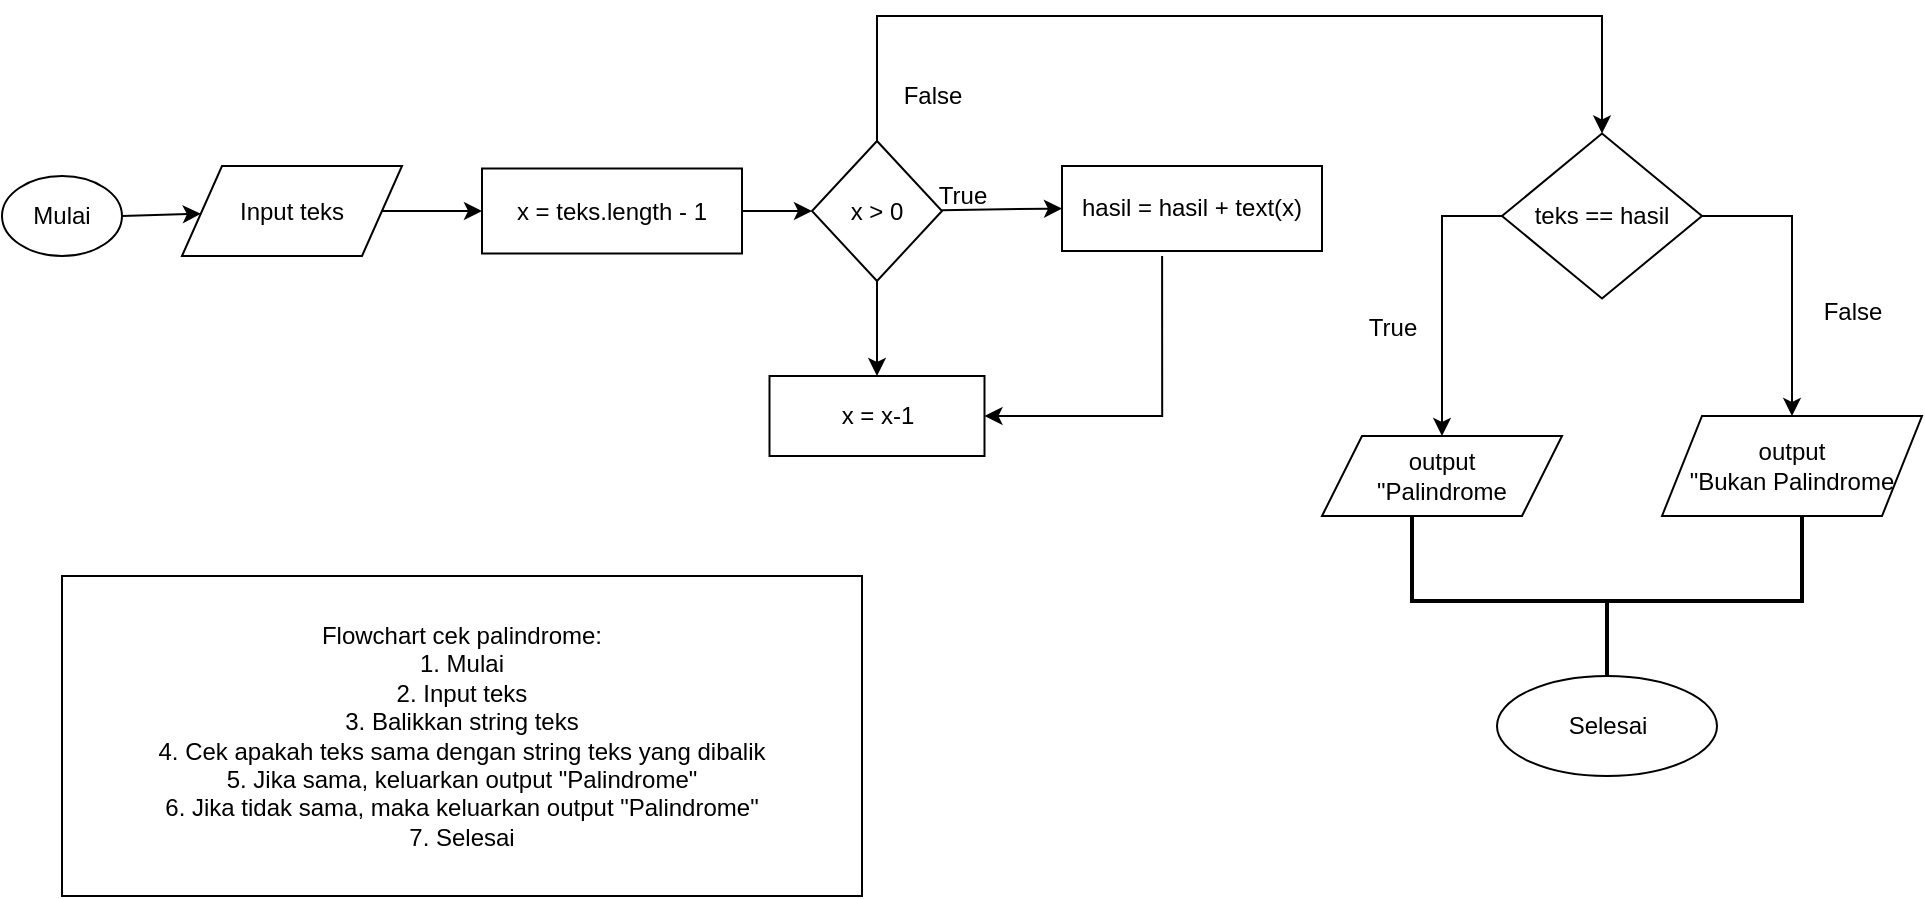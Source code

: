 <mxfile version="20.5.2" type="google"><diagram id="BJcmntMMAI7gCrj_T8O6" name="Page-1"><mxGraphModel grid="1" page="1" gridSize="10" guides="1" tooltips="1" connect="1" arrows="1" fold="1" pageScale="1" pageWidth="850" pageHeight="1100" math="0" shadow="0"><root><mxCell id="0"/><mxCell id="1" parent="0"/><mxCell id="dr3AsmaROmIjpuWVvsIR-1" value="Mulai" style="ellipse;whiteSpace=wrap;html=1;" vertex="1" parent="1"><mxGeometry x="20" y="190" width="60" height="40" as="geometry"/></mxCell><mxCell id="dr3AsmaROmIjpuWVvsIR-2" value="Input teks" style="shape=parallelogram;perimeter=parallelogramPerimeter;whiteSpace=wrap;html=1;fixedSize=1;" vertex="1" parent="1"><mxGeometry x="110" y="185" width="110" height="45" as="geometry"/></mxCell><mxCell id="dr3AsmaROmIjpuWVvsIR-3" value="" style="endArrow=classic;html=1;rounded=0;exitX=1;exitY=0.5;exitDx=0;exitDy=0;" edge="1" parent="1" source="dr3AsmaROmIjpuWVvsIR-1" target="dr3AsmaROmIjpuWVvsIR-2"><mxGeometry width="50" height="50" relative="1" as="geometry"><mxPoint x="380" y="390" as="sourcePoint"/><mxPoint x="430" y="340" as="targetPoint"/></mxGeometry></mxCell><mxCell id="dr3AsmaROmIjpuWVvsIR-5" value="x = teks.length - 1" style="rounded=0;whiteSpace=wrap;html=1;" vertex="1" parent="1"><mxGeometry x="260" y="186.25" width="130" height="42.5" as="geometry"/></mxCell><mxCell id="dr3AsmaROmIjpuWVvsIR-6" value="" style="endArrow=classic;html=1;rounded=0;exitX=1;exitY=0.5;exitDx=0;exitDy=0;entryX=0;entryY=0.5;entryDx=0;entryDy=0;" edge="1" parent="1" source="dr3AsmaROmIjpuWVvsIR-2" target="dr3AsmaROmIjpuWVvsIR-5"><mxGeometry width="50" height="50" relative="1" as="geometry"><mxPoint x="380" y="390" as="sourcePoint"/><mxPoint x="430" y="340" as="targetPoint"/></mxGeometry></mxCell><mxCell id="dr3AsmaROmIjpuWVvsIR-7" value="x &amp;gt; 0" style="rhombus;whiteSpace=wrap;html=1;" vertex="1" parent="1"><mxGeometry x="425" y="172.5" width="65" height="70" as="geometry"/></mxCell><mxCell id="dr3AsmaROmIjpuWVvsIR-8" value="" style="endArrow=classic;html=1;rounded=0;entryX=0;entryY=0.5;entryDx=0;entryDy=0;exitX=1;exitY=0.5;exitDx=0;exitDy=0;" edge="1" parent="1" source="dr3AsmaROmIjpuWVvsIR-5" target="dr3AsmaROmIjpuWVvsIR-7"><mxGeometry width="50" height="50" relative="1" as="geometry"><mxPoint x="380" y="390" as="sourcePoint"/><mxPoint x="430" y="340" as="targetPoint"/></mxGeometry></mxCell><mxCell id="dr3AsmaROmIjpuWVvsIR-9" value="hasil = hasil + text(x)" style="rounded=0;whiteSpace=wrap;html=1;" vertex="1" parent="1"><mxGeometry x="550" y="185" width="130" height="42.5" as="geometry"/></mxCell><mxCell id="dr3AsmaROmIjpuWVvsIR-10" value="" style="endArrow=classic;html=1;rounded=0;entryX=0;entryY=0.5;entryDx=0;entryDy=0;" edge="1" parent="1" source="dr3AsmaROmIjpuWVvsIR-7" target="dr3AsmaROmIjpuWVvsIR-9"><mxGeometry width="50" height="50" relative="1" as="geometry"><mxPoint x="380" y="390" as="sourcePoint"/><mxPoint x="430" y="340" as="targetPoint"/></mxGeometry></mxCell><mxCell id="dr3AsmaROmIjpuWVvsIR-11" value="x = x-1" style="rounded=0;whiteSpace=wrap;html=1;" vertex="1" parent="1"><mxGeometry x="403.75" y="290" width="107.5" height="40" as="geometry"/></mxCell><mxCell id="dr3AsmaROmIjpuWVvsIR-12" value="" style="endArrow=classic;html=1;rounded=0;entryX=0.5;entryY=0;entryDx=0;entryDy=0;exitX=0.5;exitY=1;exitDx=0;exitDy=0;" edge="1" parent="1" source="dr3AsmaROmIjpuWVvsIR-7" target="dr3AsmaROmIjpuWVvsIR-11"><mxGeometry width="50" height="50" relative="1" as="geometry"><mxPoint x="380" y="320" as="sourcePoint"/><mxPoint x="430" y="270" as="targetPoint"/></mxGeometry></mxCell><mxCell id="dr3AsmaROmIjpuWVvsIR-13" value="" style="edgeStyle=segmentEdgeStyle;endArrow=classic;html=1;rounded=0;exitX=0.385;exitY=1.059;exitDx=0;exitDy=0;exitPerimeter=0;entryX=1;entryY=0.5;entryDx=0;entryDy=0;" edge="1" parent="1" source="dr3AsmaROmIjpuWVvsIR-9" target="dr3AsmaROmIjpuWVvsIR-11"><mxGeometry width="50" height="50" relative="1" as="geometry"><mxPoint x="380" y="320" as="sourcePoint"/><mxPoint x="430" y="270" as="targetPoint"/><Array as="points"><mxPoint x="600" y="310"/></Array></mxGeometry></mxCell><mxCell id="dr3AsmaROmIjpuWVvsIR-14" value="teks == hasil" style="rhombus;whiteSpace=wrap;html=1;" vertex="1" parent="1"><mxGeometry x="770" y="168.75" width="100" height="82.5" as="geometry"/></mxCell><mxCell id="dr3AsmaROmIjpuWVvsIR-15" value="" style="edgeStyle=elbowEdgeStyle;elbow=vertical;endArrow=classic;html=1;rounded=0;exitX=0.5;exitY=0;exitDx=0;exitDy=0;entryX=0.5;entryY=0;entryDx=0;entryDy=0;" edge="1" parent="1" source="dr3AsmaROmIjpuWVvsIR-7" target="dr3AsmaROmIjpuWVvsIR-14"><mxGeometry width="50" height="50" relative="1" as="geometry"><mxPoint x="570" y="320" as="sourcePoint"/><mxPoint x="620" y="270" as="targetPoint"/><Array as="points"><mxPoint x="600" y="110"/></Array></mxGeometry></mxCell><mxCell id="dr3AsmaROmIjpuWVvsIR-16" value="True" style="text;html=1;align=center;verticalAlign=middle;resizable=0;points=[];autosize=1;strokeColor=none;fillColor=none;" vertex="1" parent="1"><mxGeometry x="475" y="185" width="50" height="30" as="geometry"/></mxCell><mxCell id="dr3AsmaROmIjpuWVvsIR-17" value="False" style="text;html=1;align=center;verticalAlign=middle;resizable=0;points=[];autosize=1;strokeColor=none;fillColor=none;" vertex="1" parent="1"><mxGeometry x="460" y="135" width="50" height="30" as="geometry"/></mxCell><mxCell id="dr3AsmaROmIjpuWVvsIR-18" value="output&lt;br&gt;&quot;Palindrome" style="shape=parallelogram;perimeter=parallelogramPerimeter;whiteSpace=wrap;html=1;fixedSize=1;" vertex="1" parent="1"><mxGeometry x="680" y="320" width="120" height="40" as="geometry"/></mxCell><mxCell id="dr3AsmaROmIjpuWVvsIR-19" value="" style="edgeStyle=segmentEdgeStyle;endArrow=classic;html=1;rounded=0;entryX=0.5;entryY=0;entryDx=0;entryDy=0;exitX=0;exitY=0.5;exitDx=0;exitDy=0;" edge="1" parent="1" source="dr3AsmaROmIjpuWVvsIR-14" target="dr3AsmaROmIjpuWVvsIR-18"><mxGeometry width="50" height="50" relative="1" as="geometry"><mxPoint x="570" y="320" as="sourcePoint"/><mxPoint x="620" y="270" as="targetPoint"/><Array as="points"><mxPoint x="740" y="210"/></Array></mxGeometry></mxCell><mxCell id="dr3AsmaROmIjpuWVvsIR-21" value="output&lt;br&gt;&quot;Bukan Palindrome" style="shape=parallelogram;perimeter=parallelogramPerimeter;whiteSpace=wrap;html=1;fixedSize=1;" vertex="1" parent="1"><mxGeometry x="850" y="310" width="130" height="50" as="geometry"/></mxCell><mxCell id="dr3AsmaROmIjpuWVvsIR-22" value="" style="edgeStyle=segmentEdgeStyle;endArrow=classic;html=1;rounded=0;entryX=0.5;entryY=0;entryDx=0;entryDy=0;exitX=1;exitY=0.5;exitDx=0;exitDy=0;" edge="1" parent="1" source="dr3AsmaROmIjpuWVvsIR-14" target="dr3AsmaROmIjpuWVvsIR-21"><mxGeometry width="50" height="50" relative="1" as="geometry"><mxPoint x="800" y="340" as="sourcePoint"/><mxPoint x="850" y="290" as="targetPoint"/></mxGeometry></mxCell><mxCell id="dr3AsmaROmIjpuWVvsIR-25" value="True" style="text;html=1;align=center;verticalAlign=middle;resizable=0;points=[];autosize=1;strokeColor=none;fillColor=none;" vertex="1" parent="1"><mxGeometry x="690" y="251.25" width="50" height="30" as="geometry"/></mxCell><mxCell id="dr3AsmaROmIjpuWVvsIR-26" value="False" style="text;html=1;align=center;verticalAlign=middle;resizable=0;points=[];autosize=1;strokeColor=none;fillColor=none;" vertex="1" parent="1"><mxGeometry x="920" y="242.5" width="50" height="30" as="geometry"/></mxCell><mxCell id="dr3AsmaROmIjpuWVvsIR-27" value="" style="strokeWidth=2;html=1;shape=mxgraph.flowchart.annotation_2;align=left;labelPosition=right;pointerEvents=1;rotation=-90;" vertex="1" parent="1"><mxGeometry x="780" y="305" width="85" height="195" as="geometry"/></mxCell><mxCell id="dr3AsmaROmIjpuWVvsIR-28" value="Selesai" style="ellipse;whiteSpace=wrap;html=1;" vertex="1" parent="1"><mxGeometry x="767.5" y="440" width="110" height="50" as="geometry"/></mxCell><mxCell id="r7gsME4QKXX0yin06BNJ-1" value="Flowchart cek palindrome:&lt;br&gt;1. Mulai&lt;br&gt;2. Input teks&lt;br&gt;3. Balikkan string teks&lt;br&gt;4. Cek apakah teks sama dengan string teks yang dibalik&lt;br&gt;5. Jika sama, keluarkan output &quot;Palindrome&quot;&lt;br&gt;6. Jika tidak sama, maka keluarkan output &quot;Palindrome&quot;&lt;br&gt;7. Selesai" style="rounded=0;whiteSpace=wrap;html=1;" vertex="1" parent="1"><mxGeometry x="50" y="390" width="400" height="160" as="geometry"/></mxCell></root></mxGraphModel></diagram></mxfile>
